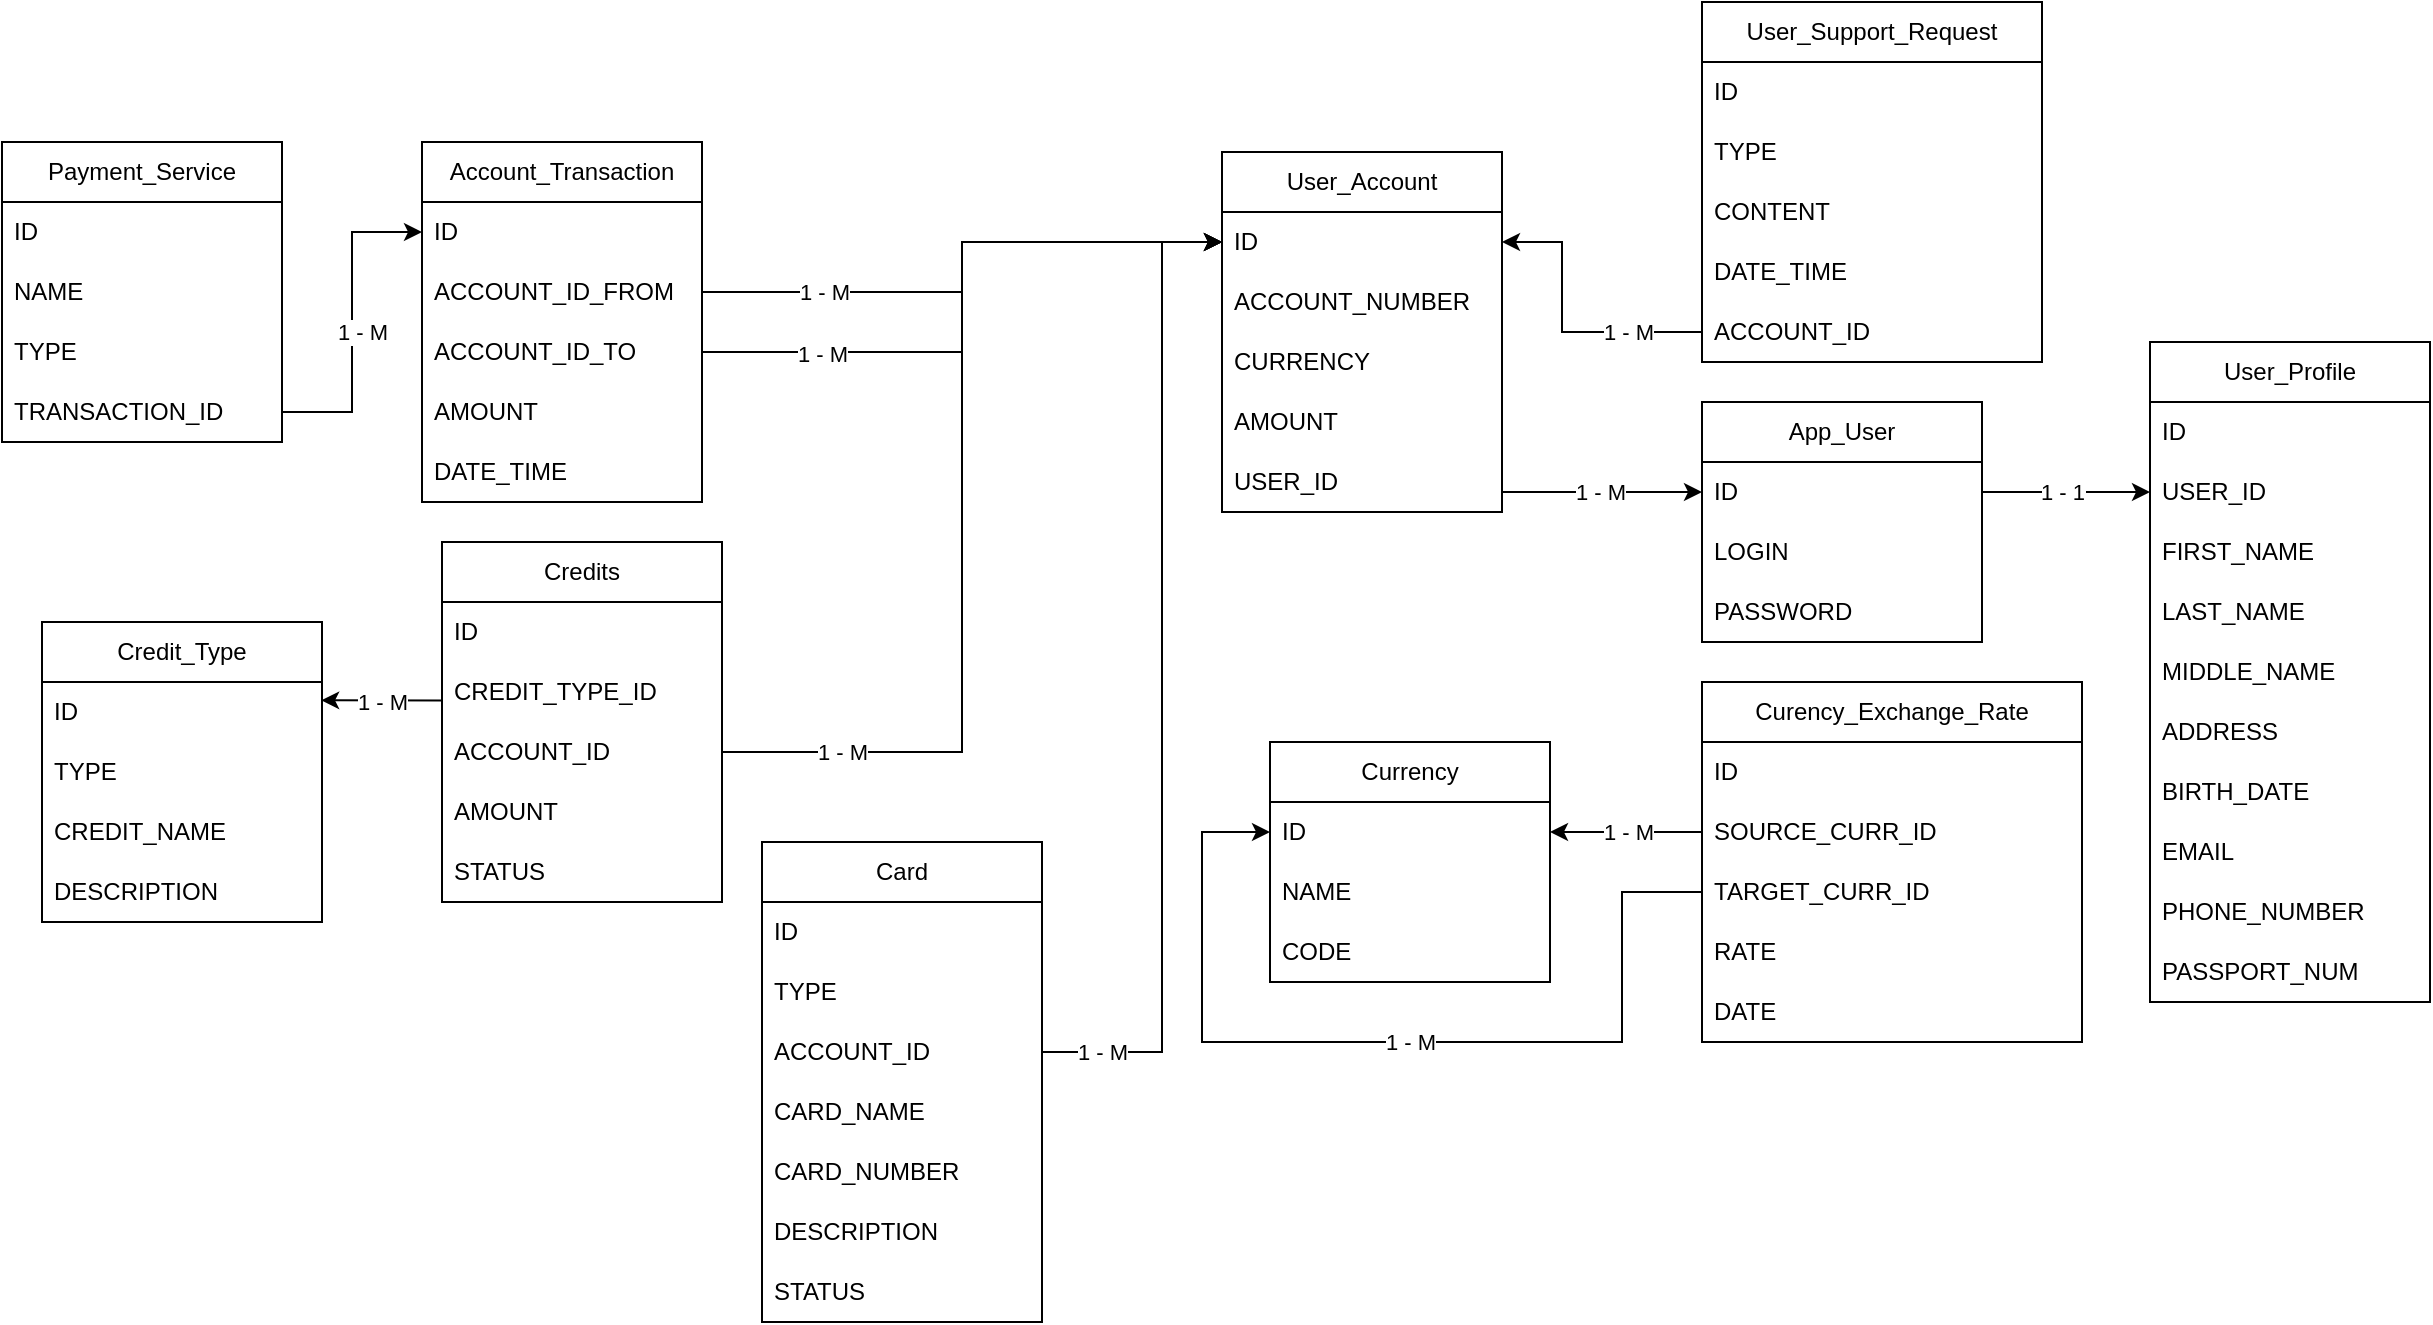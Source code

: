 <mxfile version="25.0.3">
  <diagram name="Strona-1" id="JRtkmT9gTmywYc5zX4x3">
    <mxGraphModel dx="2442" dy="869" grid="1" gridSize="10" guides="1" tooltips="1" connect="1" arrows="1" fold="1" page="1" pageScale="1" pageWidth="827" pageHeight="1169" math="0" shadow="0">
      <root>
        <mxCell id="0" />
        <mxCell id="1" parent="0" />
        <mxCell id="y55cEV2jKq-WJzc9w3Ao-1" value="App_User" style="swimlane;fontStyle=0;childLayout=stackLayout;horizontal=1;startSize=30;horizontalStack=0;resizeParent=1;resizeParentMax=0;resizeLast=0;collapsible=1;marginBottom=0;whiteSpace=wrap;html=1;" parent="1" vertex="1">
          <mxGeometry x="190" y="260" width="140" height="120" as="geometry" />
        </mxCell>
        <mxCell id="y55cEV2jKq-WJzc9w3Ao-2" value="ID" style="text;strokeColor=none;fillColor=none;align=left;verticalAlign=middle;spacingLeft=4;spacingRight=4;overflow=hidden;points=[[0,0.5],[1,0.5]];portConstraint=eastwest;rotatable=0;whiteSpace=wrap;html=1;" parent="y55cEV2jKq-WJzc9w3Ao-1" vertex="1">
          <mxGeometry y="30" width="140" height="30" as="geometry" />
        </mxCell>
        <mxCell id="y55cEV2jKq-WJzc9w3Ao-3" value="LOGIN" style="text;strokeColor=none;fillColor=none;align=left;verticalAlign=middle;spacingLeft=4;spacingRight=4;overflow=hidden;points=[[0,0.5],[1,0.5]];portConstraint=eastwest;rotatable=0;whiteSpace=wrap;html=1;" parent="y55cEV2jKq-WJzc9w3Ao-1" vertex="1">
          <mxGeometry y="60" width="140" height="30" as="geometry" />
        </mxCell>
        <mxCell id="y55cEV2jKq-WJzc9w3Ao-4" value="PASSWORD" style="text;strokeColor=none;fillColor=none;align=left;verticalAlign=middle;spacingLeft=4;spacingRight=4;overflow=hidden;points=[[0,0.5],[1,0.5]];portConstraint=eastwest;rotatable=0;whiteSpace=wrap;html=1;" parent="y55cEV2jKq-WJzc9w3Ao-1" vertex="1">
          <mxGeometry y="90" width="140" height="30" as="geometry" />
        </mxCell>
        <mxCell id="y55cEV2jKq-WJzc9w3Ao-6" value="User_Account" style="swimlane;fontStyle=0;childLayout=stackLayout;horizontal=1;startSize=30;horizontalStack=0;resizeParent=1;resizeParentMax=0;resizeLast=0;collapsible=1;marginBottom=0;whiteSpace=wrap;html=1;" parent="1" vertex="1">
          <mxGeometry x="-50" y="135" width="140" height="180" as="geometry" />
        </mxCell>
        <mxCell id="y55cEV2jKq-WJzc9w3Ao-7" value="ID" style="text;strokeColor=none;fillColor=none;align=left;verticalAlign=middle;spacingLeft=4;spacingRight=4;overflow=hidden;points=[[0,0.5],[1,0.5]];portConstraint=eastwest;rotatable=0;whiteSpace=wrap;html=1;" parent="y55cEV2jKq-WJzc9w3Ao-6" vertex="1">
          <mxGeometry y="30" width="140" height="30" as="geometry" />
        </mxCell>
        <mxCell id="y55cEV2jKq-WJzc9w3Ao-8" value="ACCOUNT_NUMBER" style="text;strokeColor=none;fillColor=none;align=left;verticalAlign=middle;spacingLeft=4;spacingRight=4;overflow=hidden;points=[[0,0.5],[1,0.5]];portConstraint=eastwest;rotatable=0;whiteSpace=wrap;html=1;" parent="y55cEV2jKq-WJzc9w3Ao-6" vertex="1">
          <mxGeometry y="60" width="140" height="30" as="geometry" />
        </mxCell>
        <mxCell id="y55cEV2jKq-WJzc9w3Ao-9" value="CURRENCY" style="text;strokeColor=none;fillColor=none;align=left;verticalAlign=middle;spacingLeft=4;spacingRight=4;overflow=hidden;points=[[0,0.5],[1,0.5]];portConstraint=eastwest;rotatable=0;whiteSpace=wrap;html=1;" parent="y55cEV2jKq-WJzc9w3Ao-6" vertex="1">
          <mxGeometry y="90" width="140" height="30" as="geometry" />
        </mxCell>
        <mxCell id="y55cEV2jKq-WJzc9w3Ao-11" value="AMOUNT" style="text;strokeColor=none;fillColor=none;align=left;verticalAlign=middle;spacingLeft=4;spacingRight=4;overflow=hidden;points=[[0,0.5],[1,0.5]];portConstraint=eastwest;rotatable=0;whiteSpace=wrap;html=1;" parent="y55cEV2jKq-WJzc9w3Ao-6" vertex="1">
          <mxGeometry y="120" width="140" height="30" as="geometry" />
        </mxCell>
        <mxCell id="y55cEV2jKq-WJzc9w3Ao-13" value="USER_ID" style="text;strokeColor=none;fillColor=none;align=left;verticalAlign=middle;spacingLeft=4;spacingRight=4;overflow=hidden;points=[[0,0.5],[1,0.5]];portConstraint=eastwest;rotatable=0;whiteSpace=wrap;html=1;" parent="y55cEV2jKq-WJzc9w3Ao-6" vertex="1">
          <mxGeometry y="150" width="140" height="30" as="geometry" />
        </mxCell>
        <mxCell id="y55cEV2jKq-WJzc9w3Ao-16" style="edgeStyle=orthogonalEdgeStyle;rounded=0;orthogonalLoop=1;jettySize=auto;html=1;exitX=1;exitY=0.5;exitDx=0;exitDy=0;entryX=0;entryY=0.5;entryDx=0;entryDy=0;" parent="1" source="y55cEV2jKq-WJzc9w3Ao-13" target="y55cEV2jKq-WJzc9w3Ao-2" edge="1">
          <mxGeometry relative="1" as="geometry">
            <Array as="points">
              <mxPoint x="90" y="305" />
            </Array>
          </mxGeometry>
        </mxCell>
        <mxCell id="y55cEV2jKq-WJzc9w3Ao-17" value="1 - M" style="edgeLabel;html=1;align=center;verticalAlign=middle;resizable=0;points=[];" parent="y55cEV2jKq-WJzc9w3Ao-16" connectable="0" vertex="1">
          <mxGeometry x="0.354" y="2" relative="1" as="geometry">
            <mxPoint x="-17" y="2" as="offset" />
          </mxGeometry>
        </mxCell>
        <mxCell id="y55cEV2jKq-WJzc9w3Ao-18" value="Account_Transaction" style="swimlane;fontStyle=0;childLayout=stackLayout;horizontal=1;startSize=30;horizontalStack=0;resizeParent=1;resizeParentMax=0;resizeLast=0;collapsible=1;marginBottom=0;whiteSpace=wrap;html=1;" parent="1" vertex="1">
          <mxGeometry x="-450" y="130" width="140" height="180" as="geometry" />
        </mxCell>
        <mxCell id="y55cEV2jKq-WJzc9w3Ao-19" value="ID" style="text;strokeColor=none;fillColor=none;align=left;verticalAlign=middle;spacingLeft=4;spacingRight=4;overflow=hidden;points=[[0,0.5],[1,0.5]];portConstraint=eastwest;rotatable=0;whiteSpace=wrap;html=1;" parent="y55cEV2jKq-WJzc9w3Ao-18" vertex="1">
          <mxGeometry y="30" width="140" height="30" as="geometry" />
        </mxCell>
        <mxCell id="y55cEV2jKq-WJzc9w3Ao-20" value="ACCOUNT_ID_FROM" style="text;strokeColor=none;fillColor=none;align=left;verticalAlign=middle;spacingLeft=4;spacingRight=4;overflow=hidden;points=[[0,0.5],[1,0.5]];portConstraint=eastwest;rotatable=0;whiteSpace=wrap;html=1;" parent="y55cEV2jKq-WJzc9w3Ao-18" vertex="1">
          <mxGeometry y="60" width="140" height="30" as="geometry" />
        </mxCell>
        <mxCell id="y55cEV2jKq-WJzc9w3Ao-21" value="ACCOUNT_ID_TO" style="text;strokeColor=none;fillColor=none;align=left;verticalAlign=middle;spacingLeft=4;spacingRight=4;overflow=hidden;points=[[0,0.5],[1,0.5]];portConstraint=eastwest;rotatable=0;whiteSpace=wrap;html=1;" parent="y55cEV2jKq-WJzc9w3Ao-18" vertex="1">
          <mxGeometry y="90" width="140" height="30" as="geometry" />
        </mxCell>
        <mxCell id="y55cEV2jKq-WJzc9w3Ao-22" value="AMOUNT" style="text;strokeColor=none;fillColor=none;align=left;verticalAlign=middle;spacingLeft=4;spacingRight=4;overflow=hidden;points=[[0,0.5],[1,0.5]];portConstraint=eastwest;rotatable=0;whiteSpace=wrap;html=1;" parent="y55cEV2jKq-WJzc9w3Ao-18" vertex="1">
          <mxGeometry y="120" width="140" height="30" as="geometry" />
        </mxCell>
        <mxCell id="y55cEV2jKq-WJzc9w3Ao-23" value="DATE_TIME" style="text;strokeColor=none;fillColor=none;align=left;verticalAlign=middle;spacingLeft=4;spacingRight=4;overflow=hidden;points=[[0,0.5],[1,0.5]];portConstraint=eastwest;rotatable=0;whiteSpace=wrap;html=1;" parent="y55cEV2jKq-WJzc9w3Ao-18" vertex="1">
          <mxGeometry y="150" width="140" height="30" as="geometry" />
        </mxCell>
        <mxCell id="y55cEV2jKq-WJzc9w3Ao-25" style="edgeStyle=orthogonalEdgeStyle;rounded=0;orthogonalLoop=1;jettySize=auto;html=1;exitX=1;exitY=0.5;exitDx=0;exitDy=0;entryX=0;entryY=0.5;entryDx=0;entryDy=0;" parent="1" source="y55cEV2jKq-WJzc9w3Ao-20" target="y55cEV2jKq-WJzc9w3Ao-7" edge="1">
          <mxGeometry relative="1" as="geometry" />
        </mxCell>
        <mxCell id="y55cEV2jKq-WJzc9w3Ao-28" value="1 - M" style="edgeLabel;html=1;align=center;verticalAlign=middle;resizable=0;points=[];" parent="y55cEV2jKq-WJzc9w3Ao-25" connectable="0" vertex="1">
          <mxGeometry x="0.198" y="-2" relative="1" as="geometry">
            <mxPoint x="-85" y="23" as="offset" />
          </mxGeometry>
        </mxCell>
        <mxCell id="y55cEV2jKq-WJzc9w3Ao-27" style="edgeStyle=orthogonalEdgeStyle;rounded=0;orthogonalLoop=1;jettySize=auto;html=1;exitX=1;exitY=0.5;exitDx=0;exitDy=0;entryX=0;entryY=0.5;entryDx=0;entryDy=0;" parent="1" source="y55cEV2jKq-WJzc9w3Ao-21" target="y55cEV2jKq-WJzc9w3Ao-7" edge="1">
          <mxGeometry relative="1" as="geometry">
            <Array as="points">
              <mxPoint x="-180" y="235" />
              <mxPoint x="-180" y="180" />
            </Array>
            <mxPoint x="-130" y="230" as="targetPoint" />
          </mxGeometry>
        </mxCell>
        <mxCell id="y55cEV2jKq-WJzc9w3Ao-29" value="1 - M" style="edgeLabel;html=1;align=center;verticalAlign=middle;resizable=0;points=[];" parent="y55cEV2jKq-WJzc9w3Ao-27" connectable="0" vertex="1">
          <mxGeometry x="-0.102" y="-3" relative="1" as="geometry">
            <mxPoint x="-73" y="12" as="offset" />
          </mxGeometry>
        </mxCell>
        <mxCell id="y55cEV2jKq-WJzc9w3Ao-30" value="Payment_Service" style="swimlane;fontStyle=0;childLayout=stackLayout;horizontal=1;startSize=30;horizontalStack=0;resizeParent=1;resizeParentMax=0;resizeLast=0;collapsible=1;marginBottom=0;whiteSpace=wrap;html=1;" parent="1" vertex="1">
          <mxGeometry x="-660" y="130" width="140" height="150" as="geometry">
            <mxRectangle x="180" y="370" width="130" height="30" as="alternateBounds" />
          </mxGeometry>
        </mxCell>
        <mxCell id="y55cEV2jKq-WJzc9w3Ao-31" value="ID" style="text;strokeColor=none;fillColor=none;align=left;verticalAlign=middle;spacingLeft=4;spacingRight=4;overflow=hidden;points=[[0,0.5],[1,0.5]];portConstraint=eastwest;rotatable=0;whiteSpace=wrap;html=1;" parent="y55cEV2jKq-WJzc9w3Ao-30" vertex="1">
          <mxGeometry y="30" width="140" height="30" as="geometry" />
        </mxCell>
        <mxCell id="y55cEV2jKq-WJzc9w3Ao-32" value="NAME" style="text;strokeColor=none;fillColor=none;align=left;verticalAlign=middle;spacingLeft=4;spacingRight=4;overflow=hidden;points=[[0,0.5],[1,0.5]];portConstraint=eastwest;rotatable=0;whiteSpace=wrap;html=1;" parent="y55cEV2jKq-WJzc9w3Ao-30" vertex="1">
          <mxGeometry y="60" width="140" height="30" as="geometry" />
        </mxCell>
        <mxCell id="y55cEV2jKq-WJzc9w3Ao-33" value="TYPE" style="text;strokeColor=none;fillColor=none;align=left;verticalAlign=middle;spacingLeft=4;spacingRight=4;overflow=hidden;points=[[0,0.5],[1,0.5]];portConstraint=eastwest;rotatable=0;whiteSpace=wrap;html=1;" parent="y55cEV2jKq-WJzc9w3Ao-30" vertex="1">
          <mxGeometry y="90" width="140" height="30" as="geometry" />
        </mxCell>
        <mxCell id="y55cEV2jKq-WJzc9w3Ao-38" value="TRANSACTION_ID" style="text;strokeColor=none;fillColor=none;align=left;verticalAlign=middle;spacingLeft=4;spacingRight=4;overflow=hidden;points=[[0,0.5],[1,0.5]];portConstraint=eastwest;rotatable=0;whiteSpace=wrap;html=1;" parent="y55cEV2jKq-WJzc9w3Ao-30" vertex="1">
          <mxGeometry y="120" width="140" height="30" as="geometry" />
        </mxCell>
        <mxCell id="y55cEV2jKq-WJzc9w3Ao-41" style="edgeStyle=orthogonalEdgeStyle;rounded=0;orthogonalLoop=1;jettySize=auto;html=1;exitX=1;exitY=0.5;exitDx=0;exitDy=0;entryX=0;entryY=0.5;entryDx=0;entryDy=0;" parent="1" source="y55cEV2jKq-WJzc9w3Ao-38" target="y55cEV2jKq-WJzc9w3Ao-19" edge="1">
          <mxGeometry relative="1" as="geometry" />
        </mxCell>
        <mxCell id="y55cEV2jKq-WJzc9w3Ao-42" value="1 - M" style="edgeLabel;html=1;align=center;verticalAlign=middle;resizable=0;points=[];" parent="y55cEV2jKq-WJzc9w3Ao-41" connectable="0" vertex="1">
          <mxGeometry x="0.2" y="2" relative="1" as="geometry">
            <mxPoint x="7" y="21" as="offset" />
          </mxGeometry>
        </mxCell>
        <mxCell id="y55cEV2jKq-WJzc9w3Ao-43" value="Currency" style="swimlane;fontStyle=0;childLayout=stackLayout;horizontal=1;startSize=30;horizontalStack=0;resizeParent=1;resizeParentMax=0;resizeLast=0;collapsible=1;marginBottom=0;whiteSpace=wrap;html=1;" parent="1" vertex="1">
          <mxGeometry x="-26" y="430.0" width="140" height="120" as="geometry" />
        </mxCell>
        <mxCell id="y55cEV2jKq-WJzc9w3Ao-44" value="ID" style="text;strokeColor=none;fillColor=none;align=left;verticalAlign=middle;spacingLeft=4;spacingRight=4;overflow=hidden;points=[[0,0.5],[1,0.5]];portConstraint=eastwest;rotatable=0;whiteSpace=wrap;html=1;" parent="y55cEV2jKq-WJzc9w3Ao-43" vertex="1">
          <mxGeometry y="30" width="140" height="30" as="geometry" />
        </mxCell>
        <mxCell id="y55cEV2jKq-WJzc9w3Ao-45" value="NAME" style="text;strokeColor=none;fillColor=none;align=left;verticalAlign=middle;spacingLeft=4;spacingRight=4;overflow=hidden;points=[[0,0.5],[1,0.5]];portConstraint=eastwest;rotatable=0;whiteSpace=wrap;html=1;" parent="y55cEV2jKq-WJzc9w3Ao-43" vertex="1">
          <mxGeometry y="60" width="140" height="30" as="geometry" />
        </mxCell>
        <mxCell id="y55cEV2jKq-WJzc9w3Ao-46" value="CODE" style="text;strokeColor=none;fillColor=none;align=left;verticalAlign=middle;spacingLeft=4;spacingRight=4;overflow=hidden;points=[[0,0.5],[1,0.5]];portConstraint=eastwest;rotatable=0;whiteSpace=wrap;html=1;" parent="y55cEV2jKq-WJzc9w3Ao-43" vertex="1">
          <mxGeometry y="90" width="140" height="30" as="geometry" />
        </mxCell>
        <mxCell id="y55cEV2jKq-WJzc9w3Ao-47" value="Curency_Exchange_Rate" style="swimlane;fontStyle=0;childLayout=stackLayout;horizontal=1;startSize=30;horizontalStack=0;resizeParent=1;resizeParentMax=0;resizeLast=0;collapsible=1;marginBottom=0;whiteSpace=wrap;html=1;" parent="1" vertex="1">
          <mxGeometry x="190" y="400.0" width="190" height="180" as="geometry" />
        </mxCell>
        <mxCell id="y55cEV2jKq-WJzc9w3Ao-48" value="ID" style="text;strokeColor=none;fillColor=none;align=left;verticalAlign=middle;spacingLeft=4;spacingRight=4;overflow=hidden;points=[[0,0.5],[1,0.5]];portConstraint=eastwest;rotatable=0;whiteSpace=wrap;html=1;" parent="y55cEV2jKq-WJzc9w3Ao-47" vertex="1">
          <mxGeometry y="30" width="190" height="30" as="geometry" />
        </mxCell>
        <mxCell id="y55cEV2jKq-WJzc9w3Ao-49" value="SOURCE_CURR_ID" style="text;strokeColor=none;fillColor=none;align=left;verticalAlign=middle;spacingLeft=4;spacingRight=4;overflow=hidden;points=[[0,0.5],[1,0.5]];portConstraint=eastwest;rotatable=0;whiteSpace=wrap;html=1;" parent="y55cEV2jKq-WJzc9w3Ao-47" vertex="1">
          <mxGeometry y="60" width="190" height="30" as="geometry" />
        </mxCell>
        <mxCell id="y55cEV2jKq-WJzc9w3Ao-50" value="TARGET_CURR_ID" style="text;strokeColor=none;fillColor=none;align=left;verticalAlign=middle;spacingLeft=4;spacingRight=4;overflow=hidden;points=[[0,0.5],[1,0.5]];portConstraint=eastwest;rotatable=0;whiteSpace=wrap;html=1;" parent="y55cEV2jKq-WJzc9w3Ao-47" vertex="1">
          <mxGeometry y="90" width="190" height="30" as="geometry" />
        </mxCell>
        <mxCell id="y55cEV2jKq-WJzc9w3Ao-51" value="RATE" style="text;strokeColor=none;fillColor=none;align=left;verticalAlign=middle;spacingLeft=4;spacingRight=4;overflow=hidden;points=[[0,0.5],[1,0.5]];portConstraint=eastwest;rotatable=0;whiteSpace=wrap;html=1;" parent="y55cEV2jKq-WJzc9w3Ao-47" vertex="1">
          <mxGeometry y="120" width="190" height="30" as="geometry" />
        </mxCell>
        <mxCell id="y55cEV2jKq-WJzc9w3Ao-52" value="DATE" style="text;strokeColor=none;fillColor=none;align=left;verticalAlign=middle;spacingLeft=4;spacingRight=4;overflow=hidden;points=[[0,0.5],[1,0.5]];portConstraint=eastwest;rotatable=0;whiteSpace=wrap;html=1;" parent="y55cEV2jKq-WJzc9w3Ao-47" vertex="1">
          <mxGeometry y="150" width="190" height="30" as="geometry" />
        </mxCell>
        <mxCell id="y55cEV2jKq-WJzc9w3Ao-53" style="edgeStyle=orthogonalEdgeStyle;rounded=0;orthogonalLoop=1;jettySize=auto;html=1;exitX=0;exitY=0.5;exitDx=0;exitDy=0;entryX=1;entryY=0.5;entryDx=0;entryDy=0;" parent="1" source="y55cEV2jKq-WJzc9w3Ao-49" target="y55cEV2jKq-WJzc9w3Ao-44" edge="1">
          <mxGeometry relative="1" as="geometry" />
        </mxCell>
        <mxCell id="y55cEV2jKq-WJzc9w3Ao-55" value="1 - M" style="edgeLabel;html=1;align=center;verticalAlign=middle;resizable=0;points=[];" parent="y55cEV2jKq-WJzc9w3Ao-53" connectable="0" vertex="1">
          <mxGeometry x="0.555" y="-2" relative="1" as="geometry">
            <mxPoint x="22" y="2" as="offset" />
          </mxGeometry>
        </mxCell>
        <mxCell id="y55cEV2jKq-WJzc9w3Ao-54" style="edgeStyle=orthogonalEdgeStyle;rounded=0;orthogonalLoop=1;jettySize=auto;html=1;exitX=0;exitY=0.5;exitDx=0;exitDy=0;entryX=0;entryY=0.5;entryDx=0;entryDy=0;" parent="1" source="y55cEV2jKq-WJzc9w3Ao-50" target="y55cEV2jKq-WJzc9w3Ao-44" edge="1">
          <mxGeometry relative="1" as="geometry">
            <Array as="points">
              <mxPoint x="150" y="505.0" />
              <mxPoint x="150" y="580" />
              <mxPoint x="-60" y="580" />
              <mxPoint x="-60" y="475.0" />
            </Array>
          </mxGeometry>
        </mxCell>
        <mxCell id="y55cEV2jKq-WJzc9w3Ao-58" value="User_Profile" style="swimlane;fontStyle=0;childLayout=stackLayout;horizontal=1;startSize=30;horizontalStack=0;resizeParent=1;resizeParentMax=0;resizeLast=0;collapsible=1;marginBottom=0;whiteSpace=wrap;html=1;" parent="1" vertex="1">
          <mxGeometry x="414" y="230" width="140" height="330" as="geometry" />
        </mxCell>
        <mxCell id="y55cEV2jKq-WJzc9w3Ao-59" value="ID" style="text;strokeColor=none;fillColor=none;align=left;verticalAlign=middle;spacingLeft=4;spacingRight=4;overflow=hidden;points=[[0,0.5],[1,0.5]];portConstraint=eastwest;rotatable=0;whiteSpace=wrap;html=1;" parent="y55cEV2jKq-WJzc9w3Ao-58" vertex="1">
          <mxGeometry y="30" width="140" height="30" as="geometry" />
        </mxCell>
        <mxCell id="y55cEV2jKq-WJzc9w3Ao-60" value="USER_ID" style="text;strokeColor=none;fillColor=none;align=left;verticalAlign=middle;spacingLeft=4;spacingRight=4;overflow=hidden;points=[[0,0.5],[1,0.5]];portConstraint=eastwest;rotatable=0;whiteSpace=wrap;html=1;" parent="y55cEV2jKq-WJzc9w3Ao-58" vertex="1">
          <mxGeometry y="60" width="140" height="30" as="geometry" />
        </mxCell>
        <mxCell id="y55cEV2jKq-WJzc9w3Ao-61" value="FIRST_NAME" style="text;strokeColor=none;fillColor=none;align=left;verticalAlign=middle;spacingLeft=4;spacingRight=4;overflow=hidden;points=[[0,0.5],[1,0.5]];portConstraint=eastwest;rotatable=0;whiteSpace=wrap;html=1;" parent="y55cEV2jKq-WJzc9w3Ao-58" vertex="1">
          <mxGeometry y="90" width="140" height="30" as="geometry" />
        </mxCell>
        <mxCell id="y55cEV2jKq-WJzc9w3Ao-62" value="LAST_NAME" style="text;strokeColor=none;fillColor=none;align=left;verticalAlign=middle;spacingLeft=4;spacingRight=4;overflow=hidden;points=[[0,0.5],[1,0.5]];portConstraint=eastwest;rotatable=0;whiteSpace=wrap;html=1;" parent="y55cEV2jKq-WJzc9w3Ao-58" vertex="1">
          <mxGeometry y="120" width="140" height="30" as="geometry" />
        </mxCell>
        <mxCell id="y55cEV2jKq-WJzc9w3Ao-63" value="MIDDLE_NAME" style="text;strokeColor=none;fillColor=none;align=left;verticalAlign=middle;spacingLeft=4;spacingRight=4;overflow=hidden;points=[[0,0.5],[1,0.5]];portConstraint=eastwest;rotatable=0;whiteSpace=wrap;html=1;" parent="y55cEV2jKq-WJzc9w3Ao-58" vertex="1">
          <mxGeometry y="150" width="140" height="30" as="geometry" />
        </mxCell>
        <mxCell id="y55cEV2jKq-WJzc9w3Ao-64" value="ADDRESS" style="text;strokeColor=none;fillColor=none;align=left;verticalAlign=middle;spacingLeft=4;spacingRight=4;overflow=hidden;points=[[0,0.5],[1,0.5]];portConstraint=eastwest;rotatable=0;whiteSpace=wrap;html=1;" parent="y55cEV2jKq-WJzc9w3Ao-58" vertex="1">
          <mxGeometry y="180" width="140" height="30" as="geometry" />
        </mxCell>
        <mxCell id="y55cEV2jKq-WJzc9w3Ao-65" value="BIRTH_DATE" style="text;strokeColor=none;fillColor=none;align=left;verticalAlign=middle;spacingLeft=4;spacingRight=4;overflow=hidden;points=[[0,0.5],[1,0.5]];portConstraint=eastwest;rotatable=0;whiteSpace=wrap;html=1;" parent="y55cEV2jKq-WJzc9w3Ao-58" vertex="1">
          <mxGeometry y="210" width="140" height="30" as="geometry" />
        </mxCell>
        <mxCell id="y55cEV2jKq-WJzc9w3Ao-98" value="EMAIL" style="text;strokeColor=none;fillColor=none;align=left;verticalAlign=middle;spacingLeft=4;spacingRight=4;overflow=hidden;points=[[0,0.5],[1,0.5]];portConstraint=eastwest;rotatable=0;whiteSpace=wrap;html=1;" parent="y55cEV2jKq-WJzc9w3Ao-58" vertex="1">
          <mxGeometry y="240" width="140" height="30" as="geometry" />
        </mxCell>
        <mxCell id="y55cEV2jKq-WJzc9w3Ao-99" value="PHONE_NUMBER" style="text;strokeColor=none;fillColor=none;align=left;verticalAlign=middle;spacingLeft=4;spacingRight=4;overflow=hidden;points=[[0,0.5],[1,0.5]];portConstraint=eastwest;rotatable=0;whiteSpace=wrap;html=1;" parent="y55cEV2jKq-WJzc9w3Ao-58" vertex="1">
          <mxGeometry y="270" width="140" height="30" as="geometry" />
        </mxCell>
        <mxCell id="CQymdIxfhSL62mOhhf_f-1" value="PASSPORT_NUM" style="text;strokeColor=none;fillColor=none;align=left;verticalAlign=middle;spacingLeft=4;spacingRight=4;overflow=hidden;points=[[0,0.5],[1,0.5]];portConstraint=eastwest;rotatable=0;whiteSpace=wrap;html=1;" parent="y55cEV2jKq-WJzc9w3Ao-58" vertex="1">
          <mxGeometry y="300" width="140" height="30" as="geometry" />
        </mxCell>
        <mxCell id="y55cEV2jKq-WJzc9w3Ao-66" style="edgeStyle=orthogonalEdgeStyle;rounded=0;orthogonalLoop=1;jettySize=auto;html=1;exitX=1;exitY=0.5;exitDx=0;exitDy=0;entryX=0;entryY=0.5;entryDx=0;entryDy=0;" parent="1" source="y55cEV2jKq-WJzc9w3Ao-2" target="y55cEV2jKq-WJzc9w3Ao-60" edge="1">
          <mxGeometry relative="1" as="geometry" />
        </mxCell>
        <mxCell id="y55cEV2jKq-WJzc9w3Ao-67" value="1 - 1" style="edgeLabel;html=1;align=center;verticalAlign=middle;resizable=0;points=[];" parent="y55cEV2jKq-WJzc9w3Ao-66" connectable="0" vertex="1">
          <mxGeometry x="-0.329" y="1" relative="1" as="geometry">
            <mxPoint x="12" y="1" as="offset" />
          </mxGeometry>
        </mxCell>
        <mxCell id="Gtsjb9Uw7xi42By0dUCo-1" value="Card" style="swimlane;fontStyle=0;childLayout=stackLayout;horizontal=1;startSize=30;horizontalStack=0;resizeParent=1;resizeParentMax=0;resizeLast=0;collapsible=1;marginBottom=0;whiteSpace=wrap;html=1;" parent="1" vertex="1">
          <mxGeometry x="-280" y="480" width="140" height="240" as="geometry">
            <mxRectangle x="-120" y="640" width="70" height="30" as="alternateBounds" />
          </mxGeometry>
        </mxCell>
        <mxCell id="Gtsjb9Uw7xi42By0dUCo-2" value="ID" style="text;strokeColor=none;fillColor=none;align=left;verticalAlign=middle;spacingLeft=4;spacingRight=4;overflow=hidden;points=[[0,0.5],[1,0.5]];portConstraint=eastwest;rotatable=0;whiteSpace=wrap;html=1;" parent="Gtsjb9Uw7xi42By0dUCo-1" vertex="1">
          <mxGeometry y="30" width="140" height="30" as="geometry" />
        </mxCell>
        <mxCell id="Gtsjb9Uw7xi42By0dUCo-3" value="TYPE" style="text;strokeColor=none;fillColor=none;align=left;verticalAlign=middle;spacingLeft=4;spacingRight=4;overflow=hidden;points=[[0,0.5],[1,0.5]];portConstraint=eastwest;rotatable=0;whiteSpace=wrap;html=1;" parent="Gtsjb9Uw7xi42By0dUCo-1" vertex="1">
          <mxGeometry y="60" width="140" height="30" as="geometry" />
        </mxCell>
        <mxCell id="Gtsjb9Uw7xi42By0dUCo-9" value="ACCOUNT_ID" style="text;strokeColor=none;fillColor=none;align=left;verticalAlign=middle;spacingLeft=4;spacingRight=4;overflow=hidden;points=[[0,0.5],[1,0.5]];portConstraint=eastwest;rotatable=0;whiteSpace=wrap;html=1;" parent="Gtsjb9Uw7xi42By0dUCo-1" vertex="1">
          <mxGeometry y="90" width="140" height="30" as="geometry" />
        </mxCell>
        <mxCell id="Gtsjb9Uw7xi42By0dUCo-10" value="CARD_NAME" style="text;strokeColor=none;fillColor=none;align=left;verticalAlign=middle;spacingLeft=4;spacingRight=4;overflow=hidden;points=[[0,0.5],[1,0.5]];portConstraint=eastwest;rotatable=0;whiteSpace=wrap;html=1;" parent="Gtsjb9Uw7xi42By0dUCo-1" vertex="1">
          <mxGeometry y="120" width="140" height="30" as="geometry" />
        </mxCell>
        <mxCell id="Gtsjb9Uw7xi42By0dUCo-21" value="CARD_NUMBER" style="text;strokeColor=none;fillColor=none;align=left;verticalAlign=middle;spacingLeft=4;spacingRight=4;overflow=hidden;points=[[0,0.5],[1,0.5]];portConstraint=eastwest;rotatable=0;whiteSpace=wrap;html=1;" parent="Gtsjb9Uw7xi42By0dUCo-1" vertex="1">
          <mxGeometry y="150" width="140" height="30" as="geometry" />
        </mxCell>
        <mxCell id="e4iWtfjk7sLkteEk8PqN-11" value="DESCRIPTION" style="text;strokeColor=none;fillColor=none;align=left;verticalAlign=middle;spacingLeft=4;spacingRight=4;overflow=hidden;points=[[0,0.5],[1,0.5]];portConstraint=eastwest;rotatable=0;whiteSpace=wrap;html=1;" parent="Gtsjb9Uw7xi42By0dUCo-1" vertex="1">
          <mxGeometry y="180" width="140" height="30" as="geometry" />
        </mxCell>
        <mxCell id="epI7KCaVttxAe_qLVRYE-2" value="STATUS" style="text;strokeColor=none;fillColor=none;align=left;verticalAlign=middle;spacingLeft=4;spacingRight=4;overflow=hidden;points=[[0,0.5],[1,0.5]];portConstraint=eastwest;rotatable=0;whiteSpace=wrap;html=1;" vertex="1" parent="Gtsjb9Uw7xi42By0dUCo-1">
          <mxGeometry y="210" width="140" height="30" as="geometry" />
        </mxCell>
        <mxCell id="Gtsjb9Uw7xi42By0dUCo-16" value="Credit_Type" style="swimlane;fontStyle=0;childLayout=stackLayout;horizontal=1;startSize=30;horizontalStack=0;resizeParent=1;resizeParentMax=0;resizeLast=0;collapsible=1;marginBottom=0;whiteSpace=wrap;html=1;" parent="1" vertex="1">
          <mxGeometry x="-640" y="370" width="140" height="150" as="geometry" />
        </mxCell>
        <mxCell id="Gtsjb9Uw7xi42By0dUCo-17" value="ID" style="text;strokeColor=none;fillColor=none;align=left;verticalAlign=middle;spacingLeft=4;spacingRight=4;overflow=hidden;points=[[0,0.5],[1,0.5]];portConstraint=eastwest;rotatable=0;whiteSpace=wrap;html=1;" parent="Gtsjb9Uw7xi42By0dUCo-16" vertex="1">
          <mxGeometry y="30" width="140" height="30" as="geometry" />
        </mxCell>
        <mxCell id="Gtsjb9Uw7xi42By0dUCo-18" value="TYPE" style="text;strokeColor=none;fillColor=none;align=left;verticalAlign=middle;spacingLeft=4;spacingRight=4;overflow=hidden;points=[[0,0.5],[1,0.5]];portConstraint=eastwest;rotatable=0;whiteSpace=wrap;html=1;" parent="Gtsjb9Uw7xi42By0dUCo-16" vertex="1">
          <mxGeometry y="60" width="140" height="30" as="geometry" />
        </mxCell>
        <mxCell id="Gtsjb9Uw7xi42By0dUCo-19" value="CREDIT_NAME" style="text;strokeColor=none;fillColor=none;align=left;verticalAlign=middle;spacingLeft=4;spacingRight=4;overflow=hidden;points=[[0,0.5],[1,0.5]];portConstraint=eastwest;rotatable=0;whiteSpace=wrap;html=1;" parent="Gtsjb9Uw7xi42By0dUCo-16" vertex="1">
          <mxGeometry y="90" width="140" height="30" as="geometry" />
        </mxCell>
        <mxCell id="y55cEV2jKq-WJzc9w3Ao-100" value="DESCRIPTION" style="text;strokeColor=none;fillColor=none;align=left;verticalAlign=middle;spacingLeft=4;spacingRight=4;overflow=hidden;points=[[0,0.5],[1,0.5]];portConstraint=eastwest;rotatable=0;whiteSpace=wrap;html=1;" parent="Gtsjb9Uw7xi42By0dUCo-16" vertex="1">
          <mxGeometry y="120" width="140" height="30" as="geometry" />
        </mxCell>
        <mxCell id="y55cEV2jKq-WJzc9w3Ao-73" style="edgeStyle=orthogonalEdgeStyle;rounded=0;orthogonalLoop=1;jettySize=auto;html=1;exitX=1;exitY=0.5;exitDx=0;exitDy=0;entryX=0;entryY=0.5;entryDx=0;entryDy=0;" parent="1" source="Gtsjb9Uw7xi42By0dUCo-9" target="y55cEV2jKq-WJzc9w3Ao-7" edge="1">
          <mxGeometry relative="1" as="geometry">
            <Array as="points">
              <mxPoint x="-80" y="585" />
              <mxPoint x="-80" y="180" />
            </Array>
          </mxGeometry>
        </mxCell>
        <mxCell id="y55cEV2jKq-WJzc9w3Ao-74" value="1 - M" style="edgeLabel;html=1;align=center;verticalAlign=middle;resizable=0;points=[];" parent="y55cEV2jKq-WJzc9w3Ao-73" connectable="0" vertex="1">
          <mxGeometry x="-0.876" y="2" relative="1" as="geometry">
            <mxPoint x="-1" y="2" as="offset" />
          </mxGeometry>
        </mxCell>
        <mxCell id="y55cEV2jKq-WJzc9w3Ao-75" value="Credits" style="swimlane;fontStyle=0;childLayout=stackLayout;horizontal=1;startSize=30;horizontalStack=0;resizeParent=1;resizeParentMax=0;resizeLast=0;collapsible=1;marginBottom=0;whiteSpace=wrap;html=1;" parent="1" vertex="1">
          <mxGeometry x="-440" y="330" width="140" height="180" as="geometry">
            <mxRectangle x="-270" y="400" width="80" height="30" as="alternateBounds" />
          </mxGeometry>
        </mxCell>
        <mxCell id="y55cEV2jKq-WJzc9w3Ao-76" value="ID" style="text;strokeColor=none;fillColor=none;align=left;verticalAlign=middle;spacingLeft=4;spacingRight=4;overflow=hidden;points=[[0,0.5],[1,0.5]];portConstraint=eastwest;rotatable=0;whiteSpace=wrap;html=1;" parent="y55cEV2jKq-WJzc9w3Ao-75" vertex="1">
          <mxGeometry y="30" width="140" height="30" as="geometry" />
        </mxCell>
        <mxCell id="y55cEV2jKq-WJzc9w3Ao-77" value="CREDIT_TYPE_ID" style="text;strokeColor=none;fillColor=none;align=left;verticalAlign=middle;spacingLeft=4;spacingRight=4;overflow=hidden;points=[[0,0.5],[1,0.5]];portConstraint=eastwest;rotatable=0;whiteSpace=wrap;html=1;" parent="y55cEV2jKq-WJzc9w3Ao-75" vertex="1">
          <mxGeometry y="60" width="140" height="30" as="geometry" />
        </mxCell>
        <mxCell id="y55cEV2jKq-WJzc9w3Ao-79" value="ACCOUNT_ID" style="text;strokeColor=none;fillColor=none;align=left;verticalAlign=middle;spacingLeft=4;spacingRight=4;overflow=hidden;points=[[0,0.5],[1,0.5]];portConstraint=eastwest;rotatable=0;whiteSpace=wrap;html=1;" parent="y55cEV2jKq-WJzc9w3Ao-75" vertex="1">
          <mxGeometry y="90" width="140" height="30" as="geometry" />
        </mxCell>
        <mxCell id="y55cEV2jKq-WJzc9w3Ao-78" value="AMOUNT" style="text;strokeColor=none;fillColor=none;align=left;verticalAlign=middle;spacingLeft=4;spacingRight=4;overflow=hidden;points=[[0,0.5],[1,0.5]];portConstraint=eastwest;rotatable=0;whiteSpace=wrap;html=1;" parent="y55cEV2jKq-WJzc9w3Ao-75" vertex="1">
          <mxGeometry y="120" width="140" height="30" as="geometry" />
        </mxCell>
        <mxCell id="epI7KCaVttxAe_qLVRYE-1" value="STATUS" style="text;strokeColor=none;fillColor=none;align=left;verticalAlign=middle;spacingLeft=4;spacingRight=4;overflow=hidden;points=[[0,0.5],[1,0.5]];portConstraint=eastwest;rotatable=0;whiteSpace=wrap;html=1;" vertex="1" parent="y55cEV2jKq-WJzc9w3Ao-75">
          <mxGeometry y="150" width="140" height="30" as="geometry" />
        </mxCell>
        <mxCell id="y55cEV2jKq-WJzc9w3Ao-80" style="edgeStyle=orthogonalEdgeStyle;rounded=0;orthogonalLoop=1;jettySize=auto;html=1;exitX=0;exitY=0.5;exitDx=0;exitDy=0;entryX=0.997;entryY=0.306;entryDx=0;entryDy=0;entryPerimeter=0;" parent="1" source="y55cEV2jKq-WJzc9w3Ao-77" target="Gtsjb9Uw7xi42By0dUCo-17" edge="1">
          <mxGeometry relative="1" as="geometry">
            <Array as="points">
              <mxPoint x="-440" y="409" />
            </Array>
          </mxGeometry>
        </mxCell>
        <mxCell id="y55cEV2jKq-WJzc9w3Ao-87" style="edgeStyle=orthogonalEdgeStyle;rounded=0;orthogonalLoop=1;jettySize=auto;html=1;exitX=1;exitY=0.5;exitDx=0;exitDy=0;entryX=0;entryY=0.5;entryDx=0;entryDy=0;" parent="1" source="y55cEV2jKq-WJzc9w3Ao-79" target="y55cEV2jKq-WJzc9w3Ao-7" edge="1">
          <mxGeometry relative="1" as="geometry">
            <Array as="points">
              <mxPoint x="-180" y="435" />
              <mxPoint x="-180" y="180" />
            </Array>
          </mxGeometry>
        </mxCell>
        <mxCell id="y55cEV2jKq-WJzc9w3Ao-88" value="1 - M" style="edgeLabel;html=1;align=center;verticalAlign=middle;resizable=0;points=[];" parent="y55cEV2jKq-WJzc9w3Ao-87" connectable="0" vertex="1">
          <mxGeometry x="-0.185" relative="1" as="geometry">
            <mxPoint x="-60" y="86" as="offset" />
          </mxGeometry>
        </mxCell>
        <mxCell id="y55cEV2jKq-WJzc9w3Ao-90" value="User_Support_Request" style="swimlane;fontStyle=0;childLayout=stackLayout;horizontal=1;startSize=30;horizontalStack=0;resizeParent=1;resizeParentMax=0;resizeLast=0;collapsible=1;marginBottom=0;whiteSpace=wrap;html=1;" parent="1" vertex="1">
          <mxGeometry x="190" y="60" width="170" height="180" as="geometry" />
        </mxCell>
        <mxCell id="y55cEV2jKq-WJzc9w3Ao-91" value="ID" style="text;strokeColor=none;fillColor=none;align=left;verticalAlign=middle;spacingLeft=4;spacingRight=4;overflow=hidden;points=[[0,0.5],[1,0.5]];portConstraint=eastwest;rotatable=0;whiteSpace=wrap;html=1;" parent="y55cEV2jKq-WJzc9w3Ao-90" vertex="1">
          <mxGeometry y="30" width="170" height="30" as="geometry" />
        </mxCell>
        <mxCell id="y55cEV2jKq-WJzc9w3Ao-94" value="TYPE" style="text;strokeColor=none;fillColor=none;align=left;verticalAlign=middle;spacingLeft=4;spacingRight=4;overflow=hidden;points=[[0,0.5],[1,0.5]];portConstraint=eastwest;rotatable=0;whiteSpace=wrap;html=1;" parent="y55cEV2jKq-WJzc9w3Ao-90" vertex="1">
          <mxGeometry y="60" width="170" height="30" as="geometry" />
        </mxCell>
        <mxCell id="y55cEV2jKq-WJzc9w3Ao-92" value="CONTENT" style="text;strokeColor=none;fillColor=none;align=left;verticalAlign=middle;spacingLeft=4;spacingRight=4;overflow=hidden;points=[[0,0.5],[1,0.5]];portConstraint=eastwest;rotatable=0;whiteSpace=wrap;html=1;" parent="y55cEV2jKq-WJzc9w3Ao-90" vertex="1">
          <mxGeometry y="90" width="170" height="30" as="geometry" />
        </mxCell>
        <mxCell id="y55cEV2jKq-WJzc9w3Ao-93" value="DATE_TIME" style="text;strokeColor=none;fillColor=none;align=left;verticalAlign=middle;spacingLeft=4;spacingRight=4;overflow=hidden;points=[[0,0.5],[1,0.5]];portConstraint=eastwest;rotatable=0;whiteSpace=wrap;html=1;" parent="y55cEV2jKq-WJzc9w3Ao-90" vertex="1">
          <mxGeometry y="120" width="170" height="30" as="geometry" />
        </mxCell>
        <mxCell id="y55cEV2jKq-WJzc9w3Ao-95" value="ACCOUNT_ID" style="text;strokeColor=none;fillColor=none;align=left;verticalAlign=middle;spacingLeft=4;spacingRight=4;overflow=hidden;points=[[0,0.5],[1,0.5]];portConstraint=eastwest;rotatable=0;whiteSpace=wrap;html=1;" parent="y55cEV2jKq-WJzc9w3Ao-90" vertex="1">
          <mxGeometry y="150" width="170" height="30" as="geometry" />
        </mxCell>
        <mxCell id="y55cEV2jKq-WJzc9w3Ao-96" style="edgeStyle=orthogonalEdgeStyle;rounded=0;orthogonalLoop=1;jettySize=auto;html=1;exitX=0;exitY=0.5;exitDx=0;exitDy=0;entryX=1;entryY=0.5;entryDx=0;entryDy=0;" parent="1" source="y55cEV2jKq-WJzc9w3Ao-95" target="y55cEV2jKq-WJzc9w3Ao-7" edge="1">
          <mxGeometry relative="1" as="geometry">
            <Array as="points">
              <mxPoint x="120" y="225" />
              <mxPoint x="120" y="180" />
            </Array>
          </mxGeometry>
        </mxCell>
        <mxCell id="y55cEV2jKq-WJzc9w3Ao-97" value="1 - M" style="edgeLabel;html=1;align=center;verticalAlign=middle;resizable=0;points=[];" parent="y55cEV2jKq-WJzc9w3Ao-96" connectable="0" vertex="1">
          <mxGeometry x="-0.433" y="-1" relative="1" as="geometry">
            <mxPoint x="4" y="1" as="offset" />
          </mxGeometry>
        </mxCell>
        <mxCell id="epI7KCaVttxAe_qLVRYE-4" value="1 - M" style="edgeLabel;html=1;align=center;verticalAlign=middle;resizable=0;points=[];" connectable="0" vertex="1" parent="1">
          <mxGeometry x="44.003" y="580" as="geometry" />
        </mxCell>
        <mxCell id="epI7KCaVttxAe_qLVRYE-5" value="1 - M" style="edgeLabel;html=1;align=center;verticalAlign=middle;resizable=0;points=[];" connectable="0" vertex="1" parent="1">
          <mxGeometry x="-470" y="410.0" as="geometry" />
        </mxCell>
      </root>
    </mxGraphModel>
  </diagram>
</mxfile>
